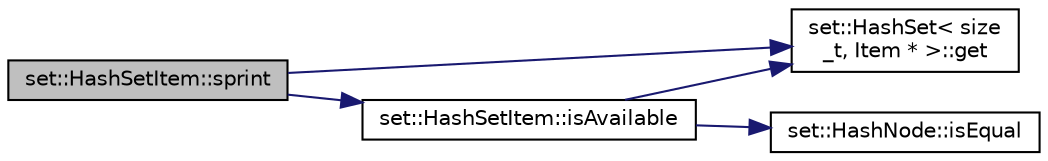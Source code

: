 digraph "set::HashSetItem::sprint"
{
 // LATEX_PDF_SIZE
  edge [fontname="Helvetica",fontsize="10",labelfontname="Helvetica",labelfontsize="10"];
  node [fontname="Helvetica",fontsize="10",shape=record];
  rankdir="LR";
  Node8 [label="set::HashSetItem::sprint",height=0.2,width=0.4,color="black", fillcolor="grey75", style="filled", fontcolor="black",tooltip="Print information on a string."];
  Node8 -> Node9 [color="midnightblue",fontsize="10",style="solid",fontname="Helvetica"];
  Node9 [label="set::HashSetItem::isAvailable",height=0.2,width=0.4,color="black", fillcolor="white", style="filled",URL="$classset_1_1HashSetItem.html#a16f17d7ce80a44cef4013058429e5b41",tooltip="Checking location availability."];
  Node9 -> Node10 [color="midnightblue",fontsize="10",style="solid",fontname="Helvetica"];
  Node10 [label="set::HashSet\< size\l_t, Item * \>::get",height=0.2,width=0.4,color="black", fillcolor="white", style="filled",URL="$classset_1_1HashSet.html#a8de66e60433d68d17eb78c3136e25102",tooltip="Getting an item."];
  Node9 -> Node11 [color="midnightblue",fontsize="10",style="solid",fontname="Helvetica"];
  Node11 [label="set::HashNode::isEqual",height=0.2,width=0.4,color="black", fillcolor="white", style="filled",URL="$classset_1_1HashNode.html#ad4e3edde47b70fa149235885cebc8413",tooltip="Equality check."];
  Node8 -> Node10 [color="midnightblue",fontsize="10",style="solid",fontname="Helvetica"];
}
